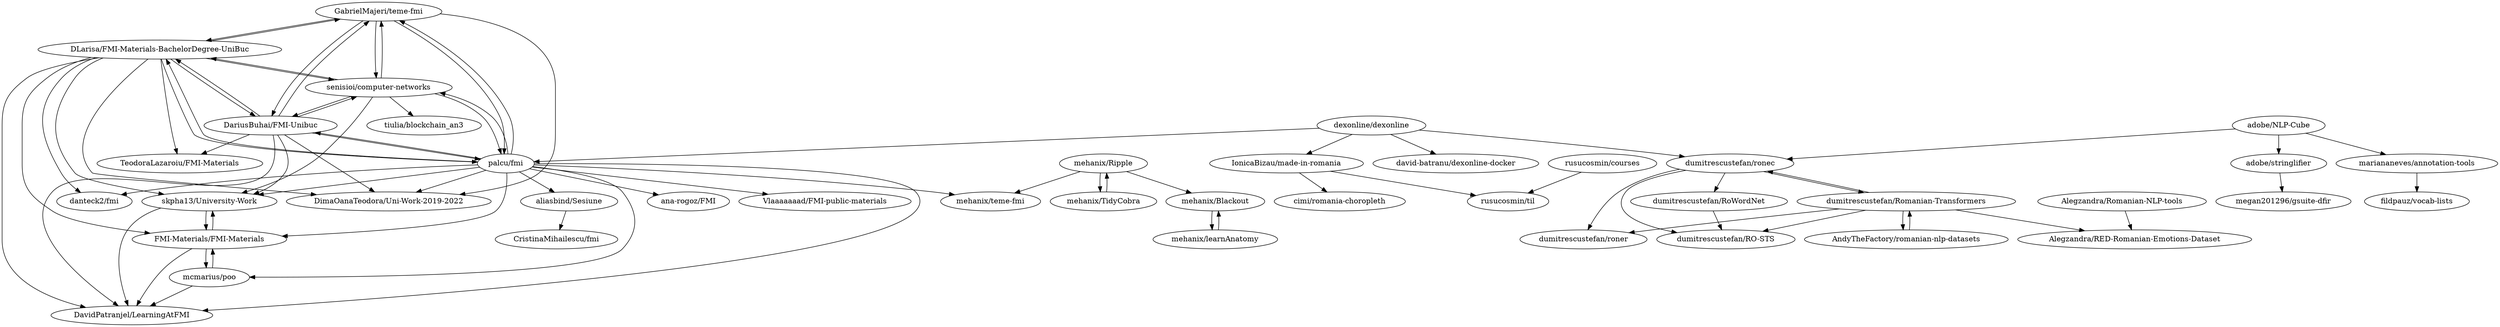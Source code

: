 digraph G {
"GabrielMajeri/teme-fmi" -> "DLarisa/FMI-Materials-BachelorDegree-UniBuc"
"GabrielMajeri/teme-fmi" -> "DimaOanaTeodora/Uni-Work-2019-2022"
"GabrielMajeri/teme-fmi" -> "senisioi/computer-networks"
"GabrielMajeri/teme-fmi" -> "DariusBuhai/FMI-Unibuc"
"GabrielMajeri/teme-fmi" -> "palcu/fmi"
"adobe/NLP-Cube" -> "adobe/stringlifier"
"adobe/NLP-Cube" -> "mariananeves/annotation-tools"
"adobe/NLP-Cube" -> "dumitrescustefan/ronec"
"senisioi/computer-networks" -> "DLarisa/FMI-Materials-BachelorDegree-UniBuc"
"senisioi/computer-networks" -> "GabrielMajeri/teme-fmi"
"senisioi/computer-networks" -> "palcu/fmi"
"senisioi/computer-networks" -> "DariusBuhai/FMI-Unibuc"
"senisioi/computer-networks" -> "skpha13/University-Work"
"senisioi/computer-networks" -> "tiulia/blockchain_an3"
"dumitrescustefan/ronec" -> "dumitrescustefan/Romanian-Transformers"
"dumitrescustefan/ronec" -> "dumitrescustefan/roner"
"dumitrescustefan/ronec" -> "dumitrescustefan/RO-STS"
"dumitrescustefan/ronec" -> "dumitrescustefan/RoWordNet"
"dexonline/dexonline" -> "david-batranu/dexonline-docker"
"dexonline/dexonline" -> "dumitrescustefan/ronec"
"dexonline/dexonline" -> "IonicaBizau/made-in-romania"
"dexonline/dexonline" -> "palcu/fmi"
"dumitrescustefan/RoWordNet" -> "dumitrescustefan/RO-STS"
"mariananeves/annotation-tools" -> "fildpauz/vocab-lists"
"mehanix/Ripple" -> "mehanix/TidyCobra"
"mehanix/Ripple" -> "mehanix/Blackout"
"mehanix/Ripple" -> "mehanix/teme-fmi"
"mehanix/learnAnatomy" -> "mehanix/Blackout"
"aliasbind/Sesiune" -> "CristinaMihailescu/fmi"
"palcu/fmi" -> "DLarisa/FMI-Materials-BachelorDegree-UniBuc"
"palcu/fmi" -> "senisioi/computer-networks"
"palcu/fmi" -> "GabrielMajeri/teme-fmi"
"palcu/fmi" -> "DariusBuhai/FMI-Unibuc"
"palcu/fmi" -> "FMI-Materials/FMI-Materials"
"palcu/fmi" -> "DimaOanaTeodora/Uni-Work-2019-2022"
"palcu/fmi" -> "danteck2/fmi"
"palcu/fmi" -> "skpha13/University-Work"
"palcu/fmi" -> "DavidPatranjel/LearningAtFMI"
"palcu/fmi" -> "ana-rogoz/FMI"
"palcu/fmi" -> "Vlaaaaaaad/FMI-public-materials"
"palcu/fmi" -> "mehanix/teme-fmi"
"palcu/fmi" -> "mcmarius/poo"
"palcu/fmi" -> "aliasbind/Sesiune"
"adobe/stringlifier" -> "megan201296/gsuite-dfir"
"DariusBuhai/FMI-Unibuc" -> "DLarisa/FMI-Materials-BachelorDegree-UniBuc"
"DariusBuhai/FMI-Unibuc" -> "DimaOanaTeodora/Uni-Work-2019-2022"
"DariusBuhai/FMI-Unibuc" -> "TeodoraLazaroiu/FMI-Materials"
"DariusBuhai/FMI-Unibuc" -> "DavidPatranjel/LearningAtFMI"
"DariusBuhai/FMI-Unibuc" -> "GabrielMajeri/teme-fmi"
"DariusBuhai/FMI-Unibuc" -> "skpha13/University-Work"
"DariusBuhai/FMI-Unibuc" -> "senisioi/computer-networks"
"DariusBuhai/FMI-Unibuc" -> "palcu/fmi"
"dumitrescustefan/Romanian-Transformers" -> "dumitrescustefan/ronec"
"dumitrescustefan/Romanian-Transformers" -> "Alegzandra/RED-Romanian-Emotions-Dataset"
"dumitrescustefan/Romanian-Transformers" -> "AndyTheFactory/romanian-nlp-datasets"
"dumitrescustefan/Romanian-Transformers" -> "dumitrescustefan/RO-STS"
"dumitrescustefan/Romanian-Transformers" -> "dumitrescustefan/roner"
"DLarisa/FMI-Materials-BachelorDegree-UniBuc" -> "DariusBuhai/FMI-Unibuc"
"DLarisa/FMI-Materials-BachelorDegree-UniBuc" -> "GabrielMajeri/teme-fmi"
"DLarisa/FMI-Materials-BachelorDegree-UniBuc" -> "palcu/fmi"
"DLarisa/FMI-Materials-BachelorDegree-UniBuc" -> "senisioi/computer-networks"
"DLarisa/FMI-Materials-BachelorDegree-UniBuc" -> "DimaOanaTeodora/Uni-Work-2019-2022"
"DLarisa/FMI-Materials-BachelorDegree-UniBuc" -> "DavidPatranjel/LearningAtFMI"
"DLarisa/FMI-Materials-BachelorDegree-UniBuc" -> "FMI-Materials/FMI-Materials"
"DLarisa/FMI-Materials-BachelorDegree-UniBuc" -> "skpha13/University-Work"
"DLarisa/FMI-Materials-BachelorDegree-UniBuc" -> "TeodoraLazaroiu/FMI-Materials"
"DLarisa/FMI-Materials-BachelorDegree-UniBuc" -> "danteck2/fmi"
"mcmarius/poo" -> "FMI-Materials/FMI-Materials"
"mcmarius/poo" -> "DavidPatranjel/LearningAtFMI"
"Alegzandra/Romanian-NLP-tools" -> "Alegzandra/RED-Romanian-Emotions-Dataset"
"mehanix/TidyCobra" -> "mehanix/Ripple"
"rusucosmin/courses" -> "rusucosmin/til"
"skpha13/University-Work" -> "FMI-Materials/FMI-Materials"
"skpha13/University-Work" -> "DavidPatranjel/LearningAtFMI"
"AndyTheFactory/romanian-nlp-datasets" -> "dumitrescustefan/Romanian-Transformers"
"IonicaBizau/made-in-romania" -> "rusucosmin/til"
"IonicaBizau/made-in-romania" -> "cimi/romania-choropleth"
"FMI-Materials/FMI-Materials" -> "skpha13/University-Work"
"FMI-Materials/FMI-Materials" -> "DavidPatranjel/LearningAtFMI"
"FMI-Materials/FMI-Materials" -> "mcmarius/poo"
"mehanix/Blackout" -> "mehanix/learnAnatomy"
"GabrielMajeri/teme-fmi" ["l"="4.16,44.992"]
"DLarisa/FMI-Materials-BachelorDegree-UniBuc" ["l"="4.153,45.004"]
"DimaOanaTeodora/Uni-Work-2019-2022" ["l"="4.164,44.983"]
"senisioi/computer-networks" ["l"="4.144,44.985"]
"DariusBuhai/FMI-Unibuc" ["l"="4.139,44.997"]
"palcu/fmi" ["l"="4.173,45.003"]
"adobe/NLP-Cube" ["l"="4.253,45.122"]
"adobe/stringlifier" ["l"="4.229,45.146"]
"mariananeves/annotation-tools" ["l"="4.276,45.142"]
"dumitrescustefan/ronec" ["l"="4.263,45.082"]
"skpha13/University-Work" ["l"="4.136,45.009"]
"tiulia/blockchain_an3" ["l"="4.129,44.969"]
"dumitrescustefan/Romanian-Transformers" ["l"="4.295,45.088"]
"dumitrescustefan/roner" ["l"="4.276,45.093"]
"dumitrescustefan/RO-STS" ["l"="4.283,45.075"]
"dumitrescustefan/RoWordNet" ["l"="4.27,45.066"]
"dexonline/dexonline" ["l"="4.234,45.039"]
"david-batranu/dexonline-docker" ["l"="4.224,45.054"]
"IonicaBizau/made-in-romania" ["l"="4.272,45.024"]
"fildpauz/vocab-lists" ["l"="4.29,45.156"]
"mehanix/Ripple" ["l"="4.217,44.953"]
"mehanix/TidyCobra" ["l"="4.211,44.94"]
"mehanix/Blackout" ["l"="4.234,44.941"]
"mehanix/teme-fmi" ["l"="4.202,44.976"]
"mehanix/learnAnatomy" ["l"="4.245,44.93"]
"aliasbind/Sesiune" ["l"="4.185,44.981"]
"CristinaMihailescu/fmi" ["l"="4.185,44.964"]
"FMI-Materials/FMI-Materials" ["l"="4.154,45.021"]
"danteck2/fmi" ["l"="4.178,45.019"]
"DavidPatranjel/LearningAtFMI" ["l"="4.142,45.018"]
"ana-rogoz/FMI" ["l"="4.2,44.996"]
"Vlaaaaaaad/FMI-public-materials" ["l"="4.2,45.01"]
"mcmarius/poo" ["l"="4.16,45.032"]
"megan201296/gsuite-dfir" ["l"="4.217,45.163"]
"TeodoraLazaroiu/FMI-Materials" ["l"="4.116,45"]
"Alegzandra/RED-Romanian-Emotions-Dataset" ["l"="4.324,45.085"]
"AndyTheFactory/romanian-nlp-datasets" ["l"="4.31,45.099"]
"Alegzandra/Romanian-NLP-tools" ["l"="4.348,45.086"]
"rusucosmin/courses" ["l"="4.324,45.013"]
"rusucosmin/til" ["l"="4.302,45.019"]
"cimi/romania-choropleth" ["l"="4.282,45.008"]
}